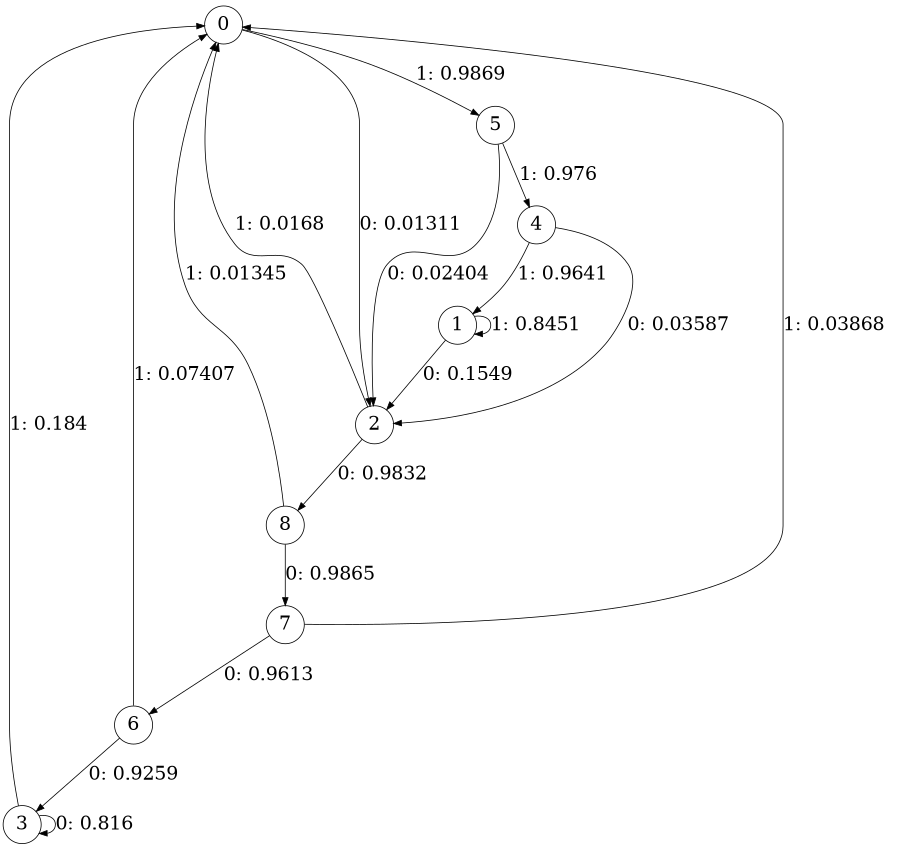 digraph "ch3_random_short_L11" {
size = "6,8.5";
ratio = "fill";
node [shape = circle];
node [fontsize = 24];
edge [fontsize = 24];
0 -> 2 [label = "0: 0.01311  "];
0 -> 5 [label = "1: 0.9869   "];
1 -> 2 [label = "0: 0.1549   "];
1 -> 1 [label = "1: 0.8451   "];
2 -> 8 [label = "0: 0.9832   "];
2 -> 0 [label = "1: 0.0168   "];
3 -> 3 [label = "0: 0.816    "];
3 -> 0 [label = "1: 0.184    "];
4 -> 2 [label = "0: 0.03587  "];
4 -> 1 [label = "1: 0.9641   "];
5 -> 2 [label = "0: 0.02404  "];
5 -> 4 [label = "1: 0.976    "];
6 -> 3 [label = "0: 0.9259   "];
6 -> 0 [label = "1: 0.07407  "];
7 -> 6 [label = "0: 0.9613   "];
7 -> 0 [label = "1: 0.03868  "];
8 -> 7 [label = "0: 0.9865   "];
8 -> 0 [label = "1: 0.01345  "];
}